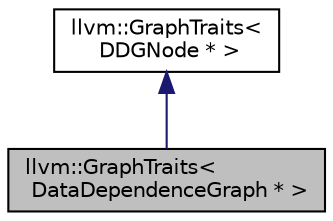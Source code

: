 digraph "llvm::GraphTraits&lt; DataDependenceGraph * &gt;"
{
 // LATEX_PDF_SIZE
  bgcolor="transparent";
  edge [fontname="Helvetica",fontsize="10",labelfontname="Helvetica",labelfontsize="10"];
  node [fontname="Helvetica",fontsize="10",shape=record];
  Node1 [label="llvm::GraphTraits\<\l DataDependenceGraph * \>",height=0.2,width=0.4,color="black", fillcolor="grey75", style="filled", fontcolor="black",tooltip=" "];
  Node2 -> Node1 [dir="back",color="midnightblue",fontsize="10",style="solid",fontname="Helvetica"];
  Node2 [label="llvm::GraphTraits\<\l DDGNode * \>",height=0.2,width=0.4,color="black",URL="$structllvm_1_1GraphTraits_3_01DDGNode_01_5_01_4.html",tooltip="non-const versions of the grapth trait specializations for DDG"];
}
